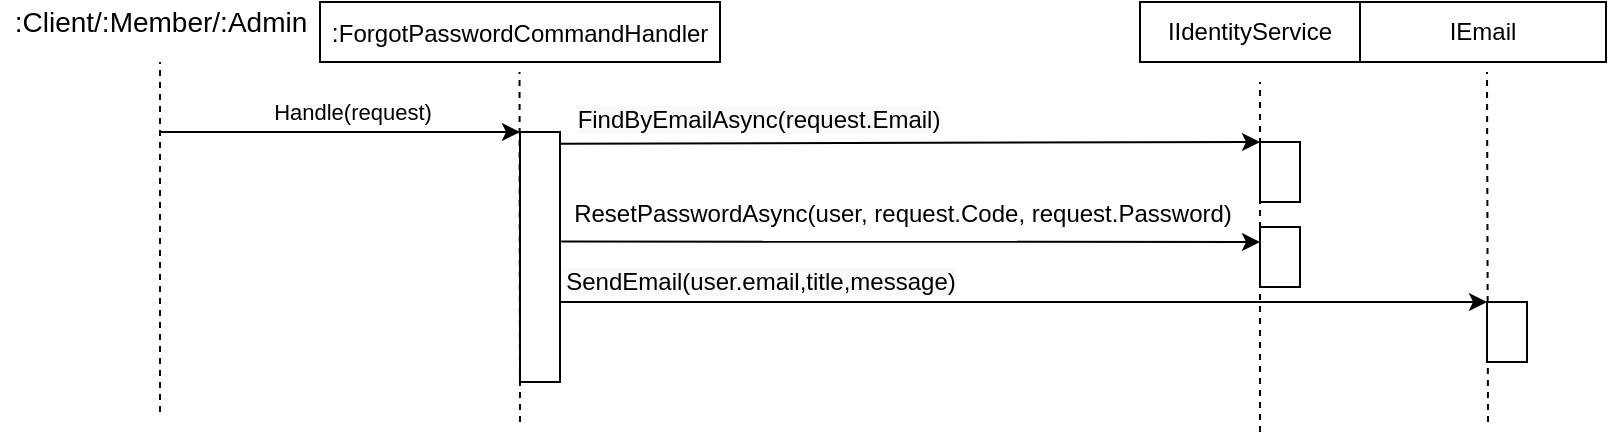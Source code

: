 <mxfile version="13.6.2" type="device"><diagram id="i-jKPdzmMxMsJHsrEuBs" name="Page-1"><mxGraphModel dx="2062" dy="1135" grid="1" gridSize="10" guides="1" tooltips="1" connect="1" arrows="1" fold="1" page="1" pageScale="1" pageWidth="827" pageHeight="1169" math="0" shadow="0"><root><mxCell id="0"/><mxCell id="1" parent="0"/><mxCell id="yP1wBA7DQTCFsv9yG_OC-2" value="&lt;span style=&quot;font-size: 13px&quot;&gt;:&lt;/span&gt;&lt;span style=&quot;font-size: 12px&quot;&gt;ForgotPasswordCommand&lt;/span&gt;&lt;span style=&quot;font-size: 12px&quot;&gt;Handler&lt;/span&gt;" style="rounded=0;whiteSpace=wrap;html=1;fontSize=13;" parent="1" vertex="1"><mxGeometry x="110" y="120" width="200" height="30" as="geometry"/></mxCell><mxCell id="yP1wBA7DQTCFsv9yG_OC-3" value="Handle(request)" style="endArrow=classic;html=1;" parent="1" edge="1"><mxGeometry x="0.059" y="10" width="50" height="50" relative="1" as="geometry"><mxPoint x="30" y="185" as="sourcePoint"/><mxPoint x="210" y="185" as="targetPoint"/><mxPoint as="offset"/></mxGeometry></mxCell><mxCell id="yP1wBA7DQTCFsv9yG_OC-4" value="&lt;span style=&quot;font-size: 12px ; text-align: left ; background-color: rgb(248 , 249 , 250)&quot;&gt;FindByEmailAsync(request.Email)&lt;/span&gt;" style="endArrow=classic;html=1;exitX=1.005;exitY=0.047;exitDx=0;exitDy=0;exitPerimeter=0;entryX=0;entryY=0;entryDx=0;entryDy=0;" parent="1" source="yP1wBA7DQTCFsv9yG_OC-8" target="yP1wBA7DQTCFsv9yG_OC-9" edge="1"><mxGeometry x="-0.437" y="12" width="50" height="50" relative="1" as="geometry"><mxPoint x="330" y="235" as="sourcePoint"/><mxPoint x="380" y="194" as="targetPoint"/><mxPoint as="offset"/></mxGeometry></mxCell><mxCell id="yP1wBA7DQTCFsv9yG_OC-5" value="" style="endArrow=none;dashed=1;html=1;fontSize=11;" parent="1" edge="1"><mxGeometry width="50" height="50" relative="1" as="geometry"><mxPoint x="30" y="325" as="sourcePoint"/><mxPoint x="30" y="150" as="targetPoint"/></mxGeometry></mxCell><mxCell id="yP1wBA7DQTCFsv9yG_OC-6" value="" style="endArrow=none;dashed=1;html=1;fontSize=11;" parent="1" edge="1"><mxGeometry width="50" height="50" relative="1" as="geometry"><mxPoint x="210" y="330" as="sourcePoint"/><mxPoint x="209.76" y="155" as="targetPoint"/></mxGeometry></mxCell><mxCell id="yP1wBA7DQTCFsv9yG_OC-8" value="" style="rounded=0;whiteSpace=wrap;html=1;fontSize=11;" parent="1" vertex="1"><mxGeometry x="210" y="185" width="20" height="125" as="geometry"/></mxCell><mxCell id="yP1wBA7DQTCFsv9yG_OC-9" value="" style="rounded=0;whiteSpace=wrap;html=1;fontSize=11;" parent="1" vertex="1"><mxGeometry x="580" y="190" width="20" height="30" as="geometry"/></mxCell><mxCell id="yP1wBA7DQTCFsv9yG_OC-11" value=":Client/:Member/:Admin" style="text;html=1;align=center;verticalAlign=middle;resizable=0;points=[];autosize=1;fontSize=14;" parent="1" vertex="1"><mxGeometry x="-50" y="120" width="160" height="20" as="geometry"/></mxCell><mxCell id="yP1wBA7DQTCFsv9yG_OC-12" value="" style="endArrow=none;dashed=1;html=1;fontSize=11;" parent="1" edge="1"><mxGeometry width="50" height="50" relative="1" as="geometry"><mxPoint x="694" y="330" as="sourcePoint"/><mxPoint x="693.5" y="155" as="targetPoint"/></mxGeometry></mxCell><mxCell id="yP1wBA7DQTCFsv9yG_OC-15" value="" style="rounded=0;whiteSpace=wrap;html=1;fontSize=11;" parent="1" vertex="1"><mxGeometry x="693.5" y="270" width="20" height="30" as="geometry"/></mxCell><mxCell id="yP1wBA7DQTCFsv9yG_OC-17" value="&lt;span style=&quot;font-size: 12px&quot;&gt;ResetPasswordAsync(user, request.Code, request.Password)&lt;/span&gt;" style="endArrow=classic;html=1;exitX=1.031;exitY=0.438;exitDx=0;exitDy=0;exitPerimeter=0;entryX=0;entryY=0.25;entryDx=0;entryDy=0;" parent="1" target="yP1wBA7DQTCFsv9yG_OC-18" edge="1" source="yP1wBA7DQTCFsv9yG_OC-8"><mxGeometry x="-0.028" y="14" width="50" height="50" relative="1" as="geometry"><mxPoint x="230.0" y="235.18" as="sourcePoint"/><mxPoint x="560" y="235" as="targetPoint"/><mxPoint as="offset"/></mxGeometry></mxCell><mxCell id="yP1wBA7DQTCFsv9yG_OC-18" value="" style="rounded=0;whiteSpace=wrap;html=1;fontSize=11;" parent="1" vertex="1"><mxGeometry x="580" y="232.5" width="20" height="30" as="geometry"/></mxCell><mxCell id="yP1wBA7DQTCFsv9yG_OC-20" value="&lt;span style=&quot;font-size: 12px ; text-align: left ; background-color: rgb(248 , 249 , 250)&quot;&gt;SendEmail(user.email,title,message)&lt;/span&gt;" style="endArrow=classic;html=1;entryX=0;entryY=0;entryDx=0;entryDy=0;" parent="1" target="yP1wBA7DQTCFsv9yG_OC-15" edge="1"><mxGeometry x="-0.569" y="10" width="50" height="50" relative="1" as="geometry"><mxPoint x="230" y="270" as="sourcePoint"/><mxPoint x="540" y="290" as="targetPoint"/><mxPoint as="offset"/></mxGeometry></mxCell><mxCell id="yP1wBA7DQTCFsv9yG_OC-39" value="IIdentityService" style="rounded=0;whiteSpace=wrap;html=1;" parent="1" vertex="1"><mxGeometry x="520" y="120" width="110" height="30" as="geometry"/></mxCell><mxCell id="yP1wBA7DQTCFsv9yG_OC-40" value="" style="endArrow=none;dashed=1;html=1;fontSize=11;" parent="1" edge="1"><mxGeometry width="50" height="50" relative="1" as="geometry"><mxPoint x="580" y="335" as="sourcePoint"/><mxPoint x="580.0" y="160" as="targetPoint"/></mxGeometry></mxCell><mxCell id="r7Y0PO5rFMI6tSMD3U8n-1" value="&lt;span&gt;IEmail&lt;/span&gt;" style="rounded=0;whiteSpace=wrap;html=1;" parent="1" vertex="1"><mxGeometry x="630" y="120" width="123" height="30" as="geometry"/></mxCell></root></mxGraphModel></diagram></mxfile>